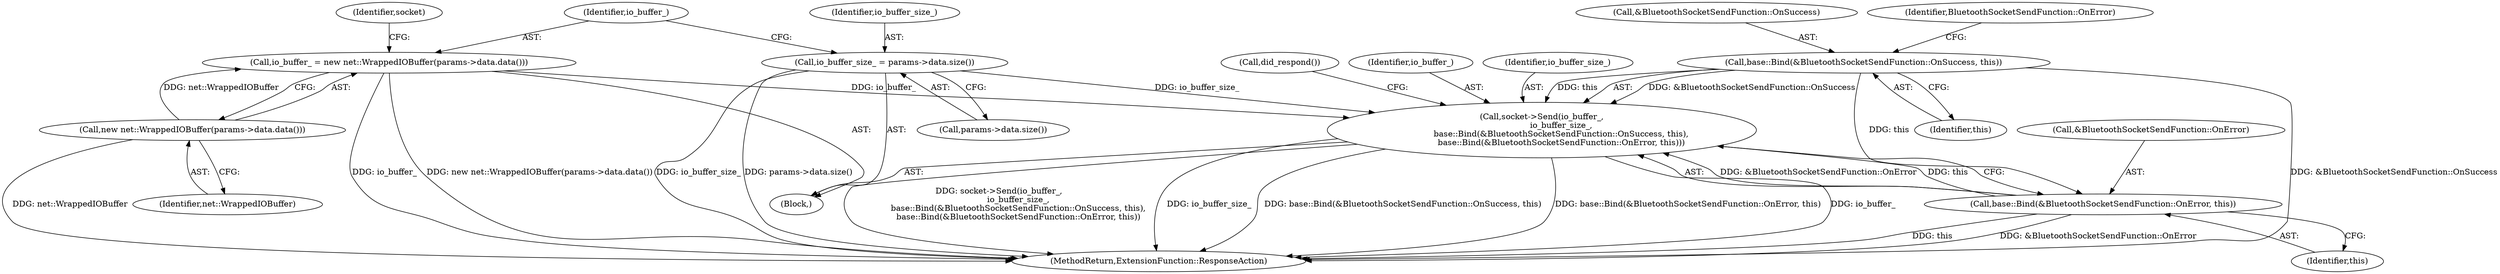 digraph "1_Chrome_c5c6320f80159dc41dffc3cfbf0298925c7dcf1b@API" {
"1000133" [label="(Call,socket->Send(io_buffer_,\n               io_buffer_size_,\n               base::Bind(&BluetoothSocketSendFunction::OnSuccess, this),\n               base::Bind(&BluetoothSocketSendFunction::OnError, this)))"];
"1000115" [label="(Call,io_buffer_ = new net::WrappedIOBuffer(params->data.data()))"];
"1000117" [label="(Call,new net::WrappedIOBuffer(params->data.data()))"];
"1000112" [label="(Call,io_buffer_size_ = params->data.size())"];
"1000136" [label="(Call,base::Bind(&BluetoothSocketSendFunction::OnSuccess, this))"];
"1000140" [label="(Call,base::Bind(&BluetoothSocketSendFunction::OnError, this))"];
"1000133" [label="(Call,socket->Send(io_buffer_,\n               io_buffer_size_,\n               base::Bind(&BluetoothSocketSendFunction::OnSuccess, this),\n               base::Bind(&BluetoothSocketSendFunction::OnError, this)))"];
"1000116" [label="(Identifier,io_buffer_)"];
"1000143" [label="(Identifier,this)"];
"1000114" [label="(Call,params->data.size())"];
"1000137" [label="(Call,&BluetoothSocketSendFunction::OnSuccess)"];
"1000141" [label="(Call,&BluetoothSocketSendFunction::OnError)"];
"1000134" [label="(Identifier,io_buffer_)"];
"1000118" [label="(Identifier,net::WrappedIOBuffer)"];
"1000115" [label="(Call,io_buffer_ = new net::WrappedIOBuffer(params->data.data()))"];
"1000140" [label="(Call,base::Bind(&BluetoothSocketSendFunction::OnError, this))"];
"1000142" [label="(Identifier,BluetoothSocketSendFunction::OnError)"];
"1000117" [label="(Call,new net::WrappedIOBuffer(params->data.data()))"];
"1000135" [label="(Identifier,io_buffer_size_)"];
"1000146" [label="(Call,did_respond())"];
"1000121" [label="(Identifier,socket)"];
"1000112" [label="(Call,io_buffer_size_ = params->data.size())"];
"1000101" [label="(Block,)"];
"1000139" [label="(Identifier,this)"];
"1000149" [label="(MethodReturn,ExtensionFunction::ResponseAction)"];
"1000113" [label="(Identifier,io_buffer_size_)"];
"1000136" [label="(Call,base::Bind(&BluetoothSocketSendFunction::OnSuccess, this))"];
"1000133" -> "1000101"  [label="AST: "];
"1000133" -> "1000140"  [label="CFG: "];
"1000134" -> "1000133"  [label="AST: "];
"1000135" -> "1000133"  [label="AST: "];
"1000136" -> "1000133"  [label="AST: "];
"1000140" -> "1000133"  [label="AST: "];
"1000146" -> "1000133"  [label="CFG: "];
"1000133" -> "1000149"  [label="DDG: base::Bind(&BluetoothSocketSendFunction::OnError, this)"];
"1000133" -> "1000149"  [label="DDG: io_buffer_"];
"1000133" -> "1000149"  [label="DDG: socket->Send(io_buffer_,\n               io_buffer_size_,\n               base::Bind(&BluetoothSocketSendFunction::OnSuccess, this),\n               base::Bind(&BluetoothSocketSendFunction::OnError, this))"];
"1000133" -> "1000149"  [label="DDG: io_buffer_size_"];
"1000133" -> "1000149"  [label="DDG: base::Bind(&BluetoothSocketSendFunction::OnSuccess, this)"];
"1000115" -> "1000133"  [label="DDG: io_buffer_"];
"1000112" -> "1000133"  [label="DDG: io_buffer_size_"];
"1000136" -> "1000133"  [label="DDG: &BluetoothSocketSendFunction::OnSuccess"];
"1000136" -> "1000133"  [label="DDG: this"];
"1000140" -> "1000133"  [label="DDG: &BluetoothSocketSendFunction::OnError"];
"1000140" -> "1000133"  [label="DDG: this"];
"1000115" -> "1000101"  [label="AST: "];
"1000115" -> "1000117"  [label="CFG: "];
"1000116" -> "1000115"  [label="AST: "];
"1000117" -> "1000115"  [label="AST: "];
"1000121" -> "1000115"  [label="CFG: "];
"1000115" -> "1000149"  [label="DDG: new net::WrappedIOBuffer(params->data.data())"];
"1000115" -> "1000149"  [label="DDG: io_buffer_"];
"1000117" -> "1000115"  [label="DDG: net::WrappedIOBuffer"];
"1000117" -> "1000118"  [label="CFG: "];
"1000118" -> "1000117"  [label="AST: "];
"1000117" -> "1000149"  [label="DDG: net::WrappedIOBuffer"];
"1000112" -> "1000101"  [label="AST: "];
"1000112" -> "1000114"  [label="CFG: "];
"1000113" -> "1000112"  [label="AST: "];
"1000114" -> "1000112"  [label="AST: "];
"1000116" -> "1000112"  [label="CFG: "];
"1000112" -> "1000149"  [label="DDG: params->data.size()"];
"1000112" -> "1000149"  [label="DDG: io_buffer_size_"];
"1000136" -> "1000139"  [label="CFG: "];
"1000137" -> "1000136"  [label="AST: "];
"1000139" -> "1000136"  [label="AST: "];
"1000142" -> "1000136"  [label="CFG: "];
"1000136" -> "1000149"  [label="DDG: &BluetoothSocketSendFunction::OnSuccess"];
"1000136" -> "1000140"  [label="DDG: this"];
"1000140" -> "1000143"  [label="CFG: "];
"1000141" -> "1000140"  [label="AST: "];
"1000143" -> "1000140"  [label="AST: "];
"1000140" -> "1000149"  [label="DDG: &BluetoothSocketSendFunction::OnError"];
"1000140" -> "1000149"  [label="DDG: this"];
}

